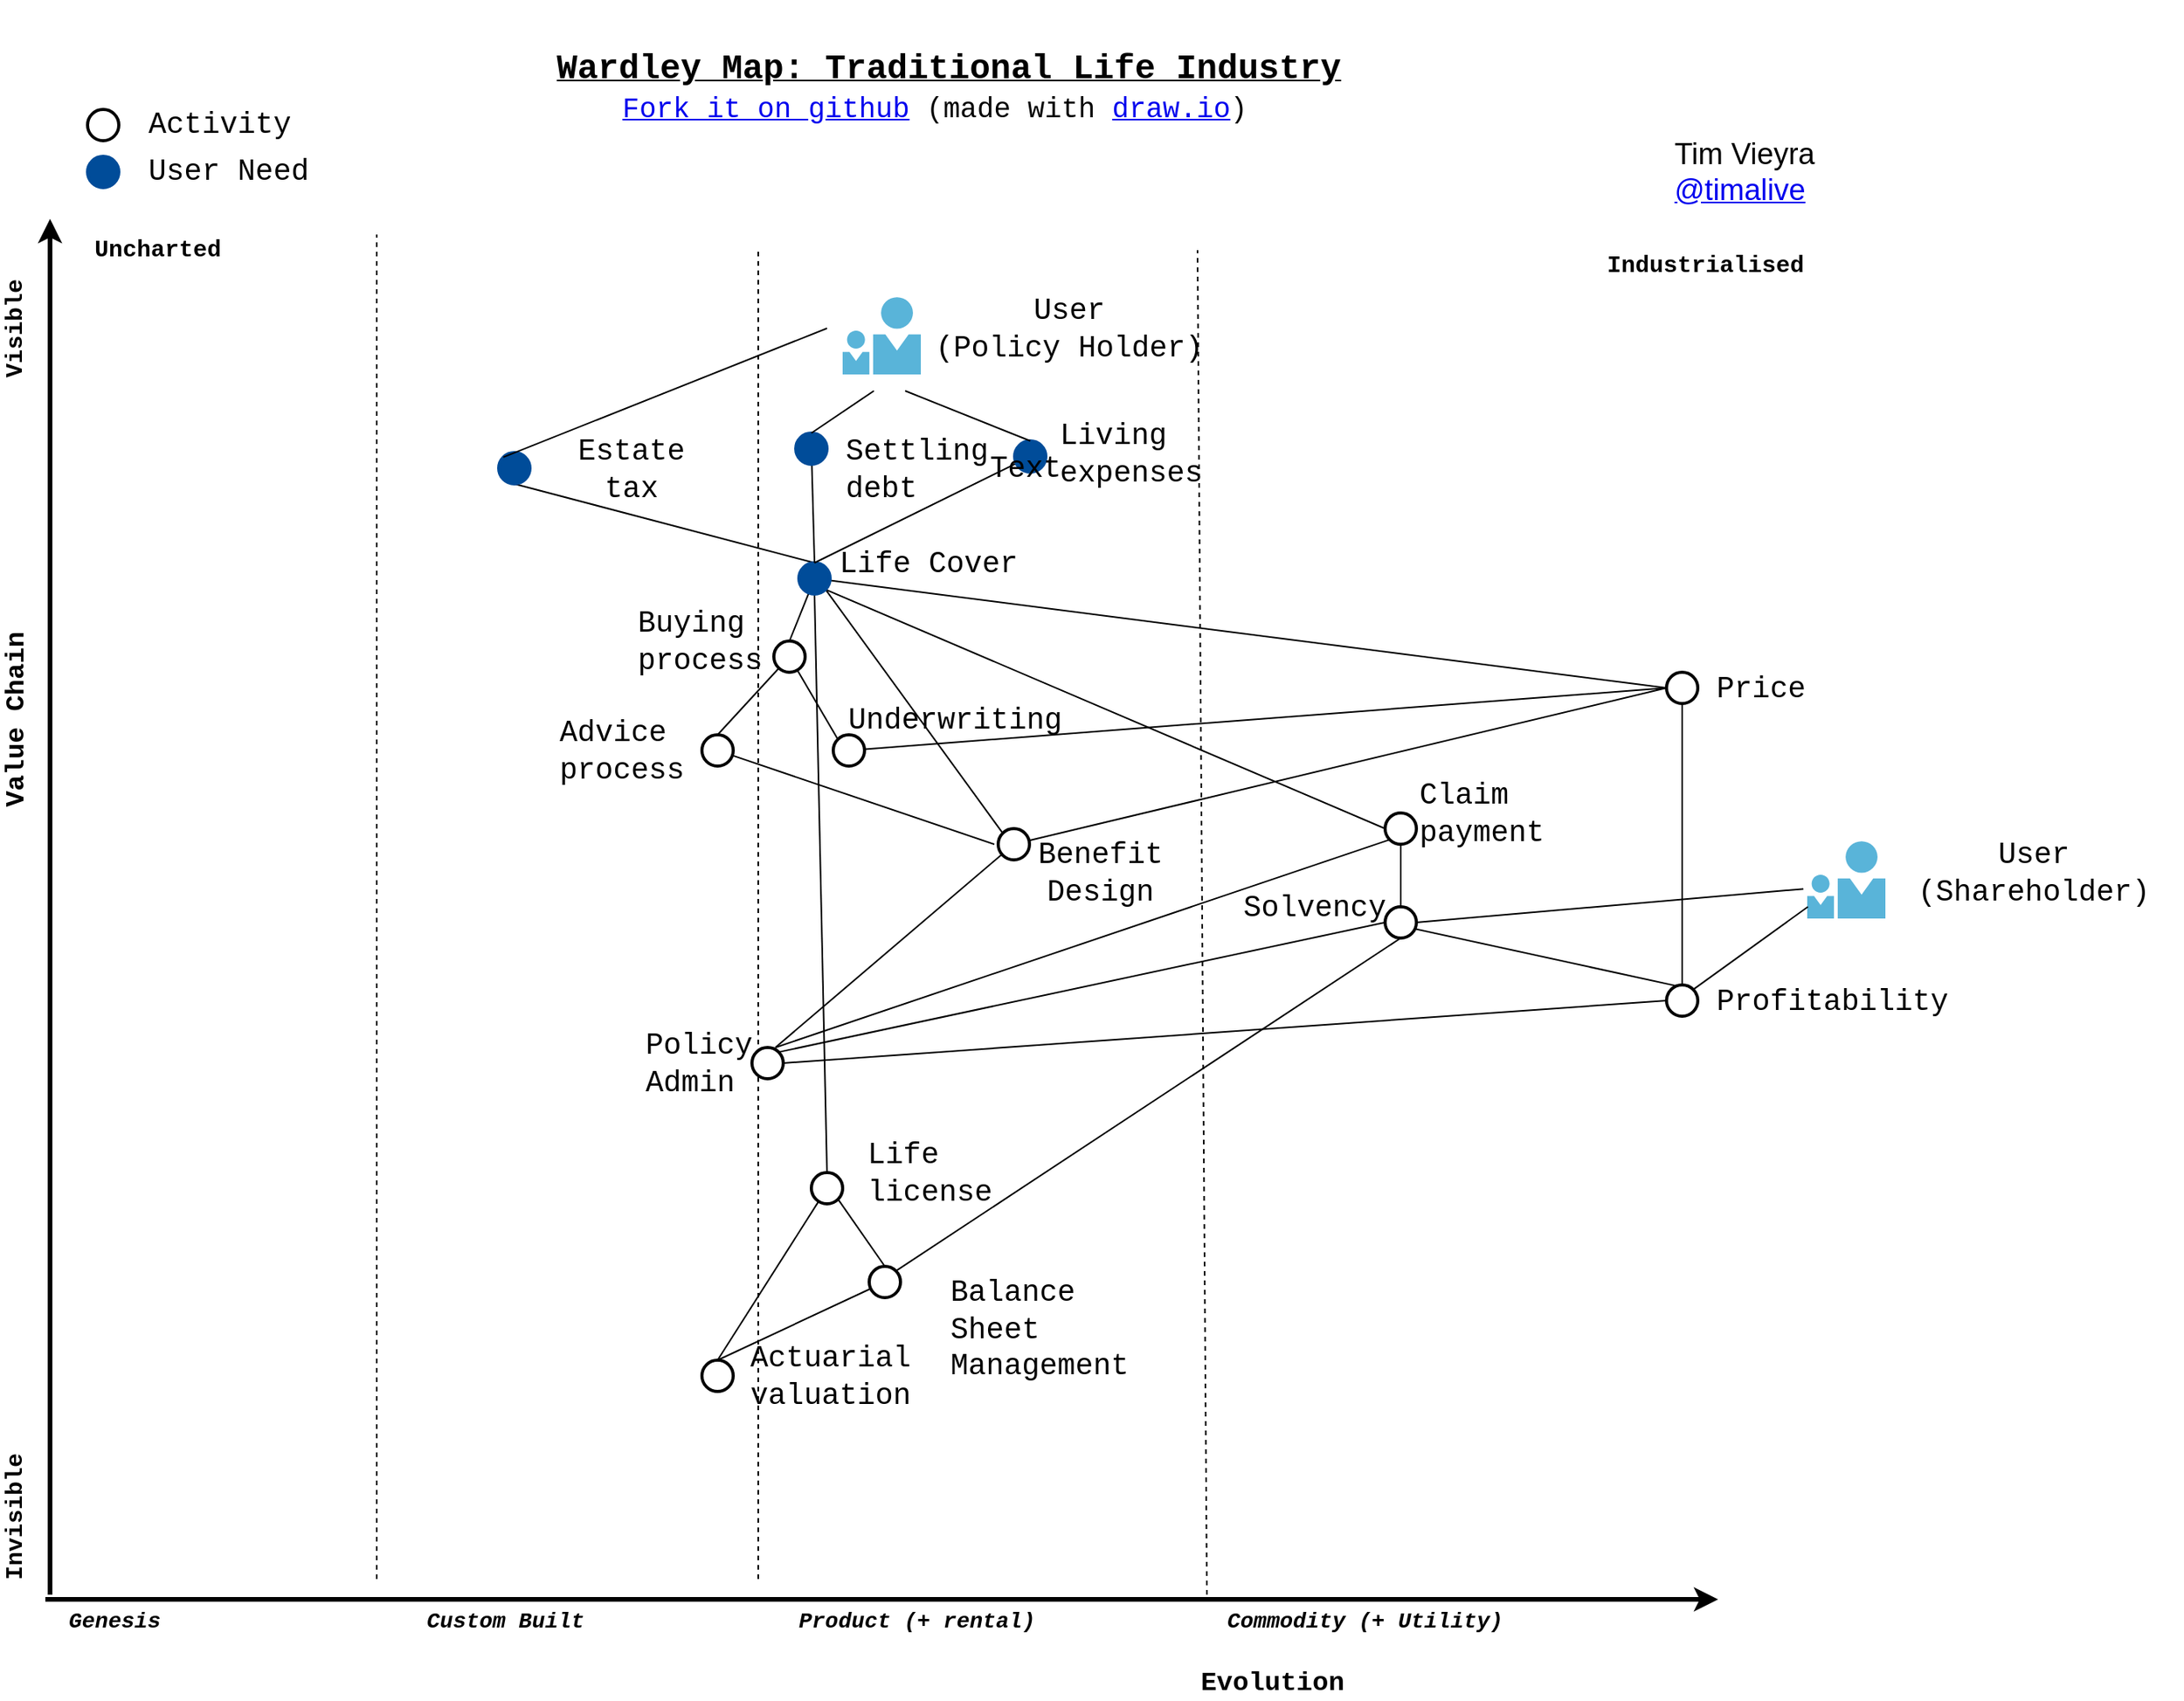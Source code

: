 <mxfile version="14.1.8" type="device"><diagram id="QZo7Le3gUHi8I91TeO4D" name="Page-1"><mxGraphModel dx="1751" dy="1360" grid="1" gridSize="10" guides="1" tooltips="1" connect="1" arrows="1" fold="1" page="0" pageScale="1" pageWidth="1169" pageHeight="827" math="0" shadow="0"><root><mxCell id="0"/><mxCell id="pRjBcahfhOIr2XZQq7Er-81" value="Plane" parent="0"/><UserObject label="" tooltip="Wardley Mapping Canvas" id="pRjBcahfhOIr2XZQq7Er-31"><mxCell style="endArrow=none;dashed=1;html=1;strokeWidth=1;fontSize=26;strokeColor=#000000;" edge="1" parent="pRjBcahfhOIr2XZQq7Er-81"><mxGeometry width="50" height="50" relative="1" as="geometry"><mxPoint x="195" y="730" as="sourcePoint"/><mxPoint x="195" y="-130" as="targetPoint"/></mxGeometry></mxCell></UserObject><mxCell id="pRjBcahfhOIr2XZQq7Er-32" value="" style="endArrow=none;dashed=1;html=1;strokeWidth=1;fontSize=26;strokeColor=#000000;" edge="1" parent="pRjBcahfhOIr2XZQq7Er-81"><mxGeometry width="50" height="50" relative="1" as="geometry"><mxPoint x="439" y="730" as="sourcePoint"/><mxPoint x="439.0" y="-120" as="targetPoint"/></mxGeometry></mxCell><mxCell id="pRjBcahfhOIr2XZQq7Er-34" value="" style="endArrow=classic;html=1;strokeWidth=3;fontSize=26;" edge="1" parent="pRjBcahfhOIr2XZQq7Er-81"><mxGeometry width="50" height="50" relative="1" as="geometry"><mxPoint x="-14" y="740" as="sourcePoint"/><mxPoint x="-14" y="-140" as="targetPoint"/></mxGeometry></mxCell><mxCell id="pRjBcahfhOIr2XZQq7Er-35" value="" style="endArrow=classic;html=1;strokeWidth=3;fontSize=26;" edge="1" parent="pRjBcahfhOIr2XZQq7Er-81"><mxGeometry width="50" height="50" relative="1" as="geometry"><mxPoint x="-17.0" y="743.0" as="sourcePoint"/><mxPoint x="1053.0" y="743.0" as="targetPoint"/></mxGeometry></mxCell><mxCell id="pRjBcahfhOIr2XZQq7Er-36" value="&lt;i&gt;Genesis&lt;/i&gt;&lt;br style=&quot;font-size: 14px&quot;&gt;" style="text;html=1;strokeColor=none;fillColor=none;align=left;verticalAlign=top;whiteSpace=wrap;rounded=0;labelPosition=center;verticalLabelPosition=middle;fontFamily=Courier New;fontStyle=1;fontSize=14;" vertex="1" parent="pRjBcahfhOIr2XZQq7Er-81"><mxGeometry x="-4.0" y="742" width="136" height="28" as="geometry"/></mxCell><mxCell id="pRjBcahfhOIr2XZQq7Er-37" value="&lt;i&gt;Custom Built&lt;/i&gt;&lt;br style=&quot;font-size: 14px&quot;&gt;" style="text;html=1;strokeColor=none;fillColor=none;align=left;verticalAlign=top;whiteSpace=wrap;rounded=0;labelPosition=center;verticalLabelPosition=middle;fontFamily=Courier New;fontStyle=1;fontSize=14;" vertex="1" parent="pRjBcahfhOIr2XZQq7Er-81"><mxGeometry x="225.0" y="742" width="133" height="28" as="geometry"/></mxCell><mxCell id="pRjBcahfhOIr2XZQq7Er-38" value="&lt;i&gt;Product (+ rental)&lt;/i&gt;&lt;br style=&quot;font-size: 14px&quot;&gt;" style="text;html=1;strokeColor=none;fillColor=none;align=left;verticalAlign=top;whiteSpace=wrap;rounded=0;labelPosition=center;verticalLabelPosition=middle;fontFamily=Courier New;fontStyle=1;fontSize=14;" vertex="1" parent="pRjBcahfhOIr2XZQq7Er-81"><mxGeometry x="463.0" y="742" width="165" height="28" as="geometry"/></mxCell><mxCell id="pRjBcahfhOIr2XZQq7Er-39" value="&lt;i&gt;Commodity (+ Utility)&lt;/i&gt;&lt;br style=&quot;font-size: 14px&quot;&gt;" style="text;html=1;strokeColor=none;fillColor=none;align=left;verticalAlign=top;whiteSpace=wrap;rounded=0;labelPosition=center;verticalLabelPosition=middle;fontFamily=Courier New;fontStyle=1;fontSize=14;" vertex="1" parent="pRjBcahfhOIr2XZQq7Er-81"><mxGeometry x="737.0" y="742" width="201" height="28" as="geometry"/></mxCell><mxCell id="pRjBcahfhOIr2XZQq7Er-40" value="Evolution" style="text;html=1;strokeColor=none;fillColor=none;align=center;verticalAlign=middle;whiteSpace=wrap;rounded=0;shadow=0;glass=0;comic=0;fontFamily=Courier New;fontSize=17;fontStyle=1" vertex="1" parent="pRjBcahfhOIr2XZQq7Er-81"><mxGeometry x="733" y="787.0" width="70" height="20" as="geometry"/></mxCell><mxCell id="pRjBcahfhOIr2XZQq7Er-41" value="Uncharted" style="text;html=1;strokeColor=none;fillColor=none;align=center;verticalAlign=middle;whiteSpace=wrap;rounded=0;shadow=0;glass=0;comic=0;fontFamily=Courier New;fontSize=15;fontStyle=1" vertex="1" parent="pRjBcahfhOIr2XZQq7Er-81"><mxGeometry y="-130.0" width="110" height="20" as="geometry"/></mxCell><mxCell id="pRjBcahfhOIr2XZQq7Er-42" value="Industrialised" style="text;html=1;strokeColor=none;fillColor=none;align=center;verticalAlign=middle;whiteSpace=wrap;rounded=0;shadow=0;glass=0;comic=0;fontFamily=Courier New;fontSize=15;fontStyle=1" vertex="1" parent="pRjBcahfhOIr2XZQq7Er-81"><mxGeometry x="990" y="-120.0" width="110" height="20" as="geometry"/></mxCell><mxCell id="pRjBcahfhOIr2XZQq7Er-43" value="Value Chain" style="text;html=1;strokeColor=none;fillColor=none;align=center;verticalAlign=middle;whiteSpace=wrap;rounded=0;shadow=0;glass=0;comic=0;fontFamily=Courier New;fontSize=17;fontStyle=1;rotation=-90;" vertex="1" parent="pRjBcahfhOIr2XZQq7Er-81"><mxGeometry x="-100" y="170.0" width="130" height="20" as="geometry"/></mxCell><mxCell id="pRjBcahfhOIr2XZQq7Er-44" value="Visible" style="text;html=1;strokeColor=none;fillColor=none;align=center;verticalAlign=middle;whiteSpace=wrap;rounded=0;shadow=0;glass=0;comic=0;fontFamily=Courier New;fontSize=15;fontStyle=1;rotation=-90;" vertex="1" parent="pRjBcahfhOIr2XZQq7Er-81"><mxGeometry x="-81" y="-80.0" width="90" height="20" as="geometry"/></mxCell><mxCell id="pRjBcahfhOIr2XZQq7Er-45" value="Invisible" style="text;html=1;strokeColor=none;fillColor=none;align=center;verticalAlign=middle;whiteSpace=wrap;rounded=0;shadow=0;glass=0;comic=0;fontFamily=Courier New;fontSize=15;fontStyle=1;rotation=-90;" vertex="1" parent="pRjBcahfhOIr2XZQq7Er-81"><mxGeometry x="-81" y="680.0" width="90" height="20" as="geometry"/></mxCell><mxCell id="pRjBcahfhOIr2XZQq7Er-65" value="&lt;div style=&quot;text-align: left&quot;&gt;&lt;span&gt;Tim Vieyra&lt;/span&gt;&lt;/div&gt;&lt;div style=&quot;text-align: left&quot;&gt;&lt;span&gt;&lt;a href=&quot;https://twitter.com/timalive&quot;&gt;@timalive&lt;/a&gt;&lt;/span&gt;&lt;/div&gt;" style="text;html=1;strokeColor=none;fillColor=none;align=center;verticalAlign=middle;whiteSpace=wrap;rounded=0;fontSize=19;" vertex="1" parent="pRjBcahfhOIr2XZQq7Er-81"><mxGeometry x="990" y="-200" width="160" height="60" as="geometry"/></mxCell><mxCell id="pRjBcahfhOIr2XZQq7Er-181" value="" style="endArrow=none;dashed=1;html=1;strokeWidth=1;fontSize=26;strokeColor=#000000;" edge="1" parent="pRjBcahfhOIr2XZQq7Er-81"><mxGeometry width="50" height="50" relative="1" as="geometry"><mxPoint x="726" y="740" as="sourcePoint"/><mxPoint x="720" y="-120" as="targetPoint"/></mxGeometry></mxCell><mxCell id="pRjBcahfhOIr2XZQq7Er-83" value="Needs and Activities" parent="0"/><UserObject label="" tooltip="Immediate (level-1) user need" id="pRjBcahfhOIr2XZQq7Er-66"><mxCell style="ellipse;whiteSpace=wrap;html=1;aspect=fixed;strokeWidth=2;strokeColor=#004C99;fontFamily=Helvetica;fontSize=14;align=left;fontColor=#4D4D4D;fillColor=#004C99;" vertex="1" parent="pRjBcahfhOIr2XZQq7Er-83"><mxGeometry x="10" y="-180" width="20" height="20" as="geometry"/></mxCell></UserObject><mxCell id="pRjBcahfhOIr2XZQq7Er-67" value="User Need" style="text;html=1;strokeColor=none;fillColor=none;align=left;verticalAlign=middle;whiteSpace=wrap;rounded=0;fontSize=19;fontFamily=Courier New;" vertex="1" parent="pRjBcahfhOIr2XZQq7Er-83"><mxGeometry x="47" y="-180" width="160" height="20" as="geometry"/></mxCell><mxCell id="pRjBcahfhOIr2XZQq7Er-84" value="&lt;font face=&quot;Courier New&quot;&gt;User&lt;br&gt;(Policy Holder)&lt;/font&gt;" style="text;html=1;strokeColor=none;fillColor=none;align=center;verticalAlign=middle;whiteSpace=wrap;rounded=0;fontSize=19;" vertex="1" parent="pRjBcahfhOIr2XZQq7Er-83"><mxGeometry x="543" y="-80" width="190" height="20" as="geometry"/></mxCell><mxCell id="pRjBcahfhOIr2XZQq7Er-86" value="&lt;font face=&quot;Courier New&quot;&gt;Settling debt&lt;/font&gt;" style="text;html=1;strokeColor=none;fillColor=none;align=left;verticalAlign=middle;whiteSpace=wrap;rounded=0;fontSize=19;" vertex="1" parent="pRjBcahfhOIr2XZQq7Er-83"><mxGeometry x="493" y="10" width="90" height="20" as="geometry"/></mxCell><mxCell id="pRjBcahfhOIr2XZQq7Er-87" value="&lt;font face=&quot;Courier New&quot;&gt;Estate tax&lt;/font&gt;" style="text;html=1;strokeColor=none;fillColor=none;align=center;verticalAlign=middle;whiteSpace=wrap;rounded=0;fontSize=19;" vertex="1" parent="pRjBcahfhOIr2XZQq7Er-83"><mxGeometry x="313" y="10" width="90" height="20" as="geometry"/></mxCell><mxCell id="pRjBcahfhOIr2XZQq7Er-125" style="rounded=0;orthogonalLoop=1;jettySize=auto;html=1;exitX=0.5;exitY=1;exitDx=0;exitDy=0;entryX=0.5;entryY=0;entryDx=0;entryDy=0;fontSize=19;verticalAlign=middle;endArrow=none;endFill=0;" edge="1" parent="pRjBcahfhOIr2XZQq7Er-83" source="pRjBcahfhOIr2XZQq7Er-88" target="pRjBcahfhOIr2XZQq7Er-101"><mxGeometry relative="1" as="geometry"/></mxCell><mxCell id="pRjBcahfhOIr2XZQq7Er-126" style="edgeStyle=none;rounded=0;orthogonalLoop=1;jettySize=auto;html=1;exitX=0.5;exitY=1;exitDx=0;exitDy=0;entryX=0.5;entryY=0;entryDx=0;entryDy=0;endArrow=none;endFill=0;fontSize=19;" edge="1" parent="pRjBcahfhOIr2XZQq7Er-83" source="pRjBcahfhOIr2XZQq7Er-90" target="pRjBcahfhOIr2XZQq7Er-104"><mxGeometry relative="1" as="geometry"/></mxCell><mxCell id="pRjBcahfhOIr2XZQq7Er-154" value="" style="edgeStyle=none;rounded=0;orthogonalLoop=1;jettySize=auto;html=1;endArrow=none;endFill=0;fontSize=19;entryX=0;entryY=0.5;entryDx=0;entryDy=0;" edge="1" parent="pRjBcahfhOIr2XZQq7Er-83" source="pRjBcahfhOIr2XZQq7Er-92" target="pRjBcahfhOIr2XZQq7Er-90"><mxGeometry relative="1" as="geometry"/></mxCell><UserObject label="" tooltip="Component" id="pRjBcahfhOIr2XZQq7Er-92"><mxCell style="ellipse;whiteSpace=wrap;html=1;aspect=fixed;strokeColor=#000000;fillColor=#ffffff;fontFamily=Helvetica;fontSize=13;align=center;strokeWidth=2;" vertex="1" parent="pRjBcahfhOIr2XZQq7Er-83"><mxGeometry x="487" y="190" width="20" height="20" as="geometry"/></mxCell></UserObject><mxCell id="pRjBcahfhOIr2XZQq7Er-93" value="&lt;font face=&quot;Courier New&quot;&gt;Underwriting&lt;br&gt;&lt;/font&gt;" style="text;html=1;strokeColor=none;fillColor=none;align=center;verticalAlign=middle;whiteSpace=wrap;rounded=0;fontSize=19;" vertex="1" parent="pRjBcahfhOIr2XZQq7Er-83"><mxGeometry x="520" y="170" width="90" height="20" as="geometry"/></mxCell><mxCell id="pRjBcahfhOIr2XZQq7Er-172" value="" style="edgeStyle=none;rounded=0;orthogonalLoop=1;jettySize=auto;html=1;endArrow=none;endFill=0;fontSize=19;entryX=0;entryY=0.5;entryDx=0;entryDy=0;" edge="1" parent="pRjBcahfhOIr2XZQq7Er-83" source="pRjBcahfhOIr2XZQq7Er-94" target="pRjBcahfhOIr2XZQq7Er-90"><mxGeometry relative="1" as="geometry"/></mxCell><mxCell id="pRjBcahfhOIr2XZQq7Er-187" style="edgeStyle=none;rounded=0;orthogonalLoop=1;jettySize=auto;html=1;endArrow=none;endFill=0;fontSize=19;" edge="1" parent="pRjBcahfhOIr2XZQq7Er-83" source="pRjBcahfhOIr2XZQq7Er-94"><mxGeometry relative="1" as="geometry"><mxPoint x="450" y="390" as="targetPoint"/></mxGeometry></mxCell><UserObject label="" tooltip="Component" id="pRjBcahfhOIr2XZQq7Er-94"><mxCell style="ellipse;whiteSpace=wrap;html=1;aspect=fixed;strokeColor=#000000;fillColor=#ffffff;fontFamily=Helvetica;fontSize=13;align=center;strokeWidth=2;" vertex="1" parent="pRjBcahfhOIr2XZQq7Er-83"><mxGeometry x="592.5" y="250" width="20" height="20" as="geometry"/></mxCell></UserObject><mxCell id="pRjBcahfhOIr2XZQq7Er-95" value="&lt;font face=&quot;Courier New&quot;&gt;Benefit Design&lt;br&gt;&lt;/font&gt;" style="text;html=1;strokeColor=none;fillColor=none;align=center;verticalAlign=middle;whiteSpace=wrap;rounded=0;fontSize=19;" vertex="1" parent="pRjBcahfhOIr2XZQq7Er-83"><mxGeometry x="612.5" y="249.25" width="90" height="57.5" as="geometry"/></mxCell><mxCell id="pRjBcahfhOIr2XZQq7Er-128" style="edgeStyle=none;rounded=0;orthogonalLoop=1;jettySize=auto;html=1;exitX=0;exitY=0.5;exitDx=0;exitDy=0;entryX=1;entryY=0;entryDx=0;entryDy=0;endArrow=none;endFill=0;fontSize=19;" edge="1" parent="pRjBcahfhOIr2XZQq7Er-83" source="pRjBcahfhOIr2XZQq7Er-101" target="pRjBcahfhOIr2XZQq7Er-104"><mxGeometry relative="1" as="geometry"/></mxCell><UserObject label="" tooltip="Component" id="pRjBcahfhOIr2XZQq7Er-106"><mxCell style="ellipse;whiteSpace=wrap;html=1;aspect=fixed;strokeColor=#000000;fillColor=#ffffff;fontFamily=Helvetica;fontSize=13;align=center;strokeWidth=2;" vertex="1" parent="pRjBcahfhOIr2XZQq7Er-83"><mxGeometry x="435" y="390" width="20" height="20" as="geometry"/></mxCell></UserObject><mxCell id="pRjBcahfhOIr2XZQq7Er-107" value="&lt;font face=&quot;Courier New&quot;&gt;Policy Admin&lt;/font&gt;" style="text;html=1;strokeColor=none;fillColor=none;align=left;verticalAlign=middle;whiteSpace=wrap;rounded=0;fontSize=19;" vertex="1" parent="pRjBcahfhOIr2XZQq7Er-83"><mxGeometry x="365" y="370" width="90" height="60" as="geometry"/></mxCell><UserObject label="" tooltip="Component" id="pRjBcahfhOIr2XZQq7Er-110"><mxCell style="ellipse;whiteSpace=wrap;html=1;aspect=fixed;strokeColor=#000000;fillColor=#ffffff;fontFamily=Helvetica;fontSize=13;align=center;strokeWidth=2;" vertex="1" parent="pRjBcahfhOIr2XZQq7Er-83"><mxGeometry x="473" y="470" width="20" height="20" as="geometry"/></mxCell></UserObject><mxCell id="pRjBcahfhOIr2XZQq7Er-111" value="&lt;font face=&quot;Courier New&quot;&gt;Life license&lt;/font&gt;" style="text;html=1;strokeColor=none;fillColor=none;align=left;verticalAlign=middle;whiteSpace=wrap;rounded=0;fontSize=19;" vertex="1" parent="pRjBcahfhOIr2XZQq7Er-83"><mxGeometry x="507" y="460" width="90" height="20" as="geometry"/></mxCell><mxCell id="pRjBcahfhOIr2XZQq7Er-148" value="" style="edgeStyle=none;rounded=0;orthogonalLoop=1;jettySize=auto;html=1;endArrow=none;endFill=0;fontSize=19;entryX=0.5;entryY=0;entryDx=0;entryDy=0;" edge="1" parent="pRjBcahfhOIr2XZQq7Er-83" source="pRjBcahfhOIr2XZQq7Er-112" target="pRjBcahfhOIr2XZQq7Er-115"><mxGeometry relative="1" as="geometry"/></mxCell><mxCell id="pRjBcahfhOIr2XZQq7Er-150" value="" style="edgeStyle=none;rounded=0;orthogonalLoop=1;jettySize=auto;html=1;endArrow=none;endFill=0;fontSize=19;entryX=0;entryY=0;entryDx=0;entryDy=0;" edge="1" parent="pRjBcahfhOIr2XZQq7Er-83" source="pRjBcahfhOIr2XZQq7Er-112" target="pRjBcahfhOIr2XZQq7Er-92"><mxGeometry relative="1" as="geometry"/></mxCell><UserObject label="" tooltip="Component" id="pRjBcahfhOIr2XZQq7Er-112"><mxCell style="ellipse;whiteSpace=wrap;html=1;aspect=fixed;strokeColor=#000000;fillColor=#ffffff;fontFamily=Helvetica;fontSize=13;align=center;strokeWidth=2;" vertex="1" parent="pRjBcahfhOIr2XZQq7Er-83"><mxGeometry x="449" y="130" width="20" height="20" as="geometry"/></mxCell></UserObject><mxCell id="pRjBcahfhOIr2XZQq7Er-113" value="&lt;font face=&quot;Courier New&quot;&gt;Buying process&lt;/font&gt;" style="text;html=1;strokeColor=none;fillColor=none;align=left;verticalAlign=middle;whiteSpace=wrap;rounded=0;fontSize=19;" vertex="1" parent="pRjBcahfhOIr2XZQq7Er-83"><mxGeometry x="360" y="120" width="90" height="20" as="geometry"/></mxCell><mxCell id="pRjBcahfhOIr2XZQq7Er-178" value="" style="edgeStyle=none;rounded=0;orthogonalLoop=1;jettySize=auto;html=1;endArrow=none;endFill=0;fontSize=19;" edge="1" parent="pRjBcahfhOIr2XZQq7Er-83" source="pRjBcahfhOIr2XZQq7Er-115"><mxGeometry relative="1" as="geometry"><mxPoint x="590" y="260" as="targetPoint"/></mxGeometry></mxCell><UserObject label="" tooltip="Component" id="pRjBcahfhOIr2XZQq7Er-115"><mxCell style="ellipse;whiteSpace=wrap;html=1;aspect=fixed;strokeColor=#000000;fillColor=#ffffff;fontFamily=Helvetica;fontSize=13;align=center;strokeWidth=2;" vertex="1" parent="pRjBcahfhOIr2XZQq7Er-83"><mxGeometry x="403" y="190" width="20" height="20" as="geometry"/></mxCell></UserObject><mxCell id="pRjBcahfhOIr2XZQq7Er-116" value="&lt;font face=&quot;Courier New&quot;&gt;Advice process&lt;/font&gt;" style="text;html=1;strokeColor=none;fillColor=none;align=left;verticalAlign=middle;whiteSpace=wrap;rounded=0;fontSize=19;" vertex="1" parent="pRjBcahfhOIr2XZQq7Er-83"><mxGeometry x="310" y="190" width="90" height="20" as="geometry"/></mxCell><mxCell id="pRjBcahfhOIr2XZQq7Er-147" value="" style="edgeStyle=none;rounded=0;orthogonalLoop=1;jettySize=auto;html=1;endArrow=none;endFill=0;fontSize=19;entryX=0.5;entryY=0;entryDx=0;entryDy=0;" edge="1" parent="pRjBcahfhOIr2XZQq7Er-83" target="pRjBcahfhOIr2XZQq7Er-112"><mxGeometry relative="1" as="geometry"><mxPoint x="471.343" y="99.308" as="sourcePoint"/></mxGeometry></mxCell><mxCell id="pRjBcahfhOIr2XZQq7Er-120" value="&lt;font face=&quot;Courier New&quot;&gt;Life Cover&lt;br&gt;&lt;/font&gt;" style="text;html=1;strokeColor=none;fillColor=none;align=center;verticalAlign=middle;whiteSpace=wrap;rounded=0;fontSize=19;" vertex="1" parent="pRjBcahfhOIr2XZQq7Er-83"><mxGeometry x="482.5" y="70" width="130" height="20" as="geometry"/></mxCell><mxCell id="pRjBcahfhOIr2XZQq7Er-123" value="" style="aspect=fixed;html=1;perimeter=none;align=center;shadow=0;dashed=0;image;fontSize=12;image=img/lib/mscae/PersonWithFriend.svg;rounded=0;glass=0;comic=0;strokeColor=#808080;strokeWidth=3;fillColor=none;" vertex="1" parent="pRjBcahfhOIr2XZQq7Er-83"><mxGeometry x="1110" y="258" width="50" height="49.5" as="geometry"/></mxCell><mxCell id="pRjBcahfhOIr2XZQq7Er-140" style="edgeStyle=none;rounded=0;orthogonalLoop=1;jettySize=auto;html=1;exitX=0.5;exitY=0;exitDx=0;exitDy=0;endArrow=none;endFill=0;fontSize=19;" edge="1" parent="pRjBcahfhOIr2XZQq7Er-83" source="pRjBcahfhOIr2XZQq7Er-136" target="pRjBcahfhOIr2XZQq7Er-110"><mxGeometry relative="1" as="geometry"/></mxCell><UserObject label="" tooltip="Component" id="pRjBcahfhOIr2XZQq7Er-136"><mxCell style="ellipse;whiteSpace=wrap;html=1;aspect=fixed;strokeColor=#000000;fillColor=#ffffff;fontFamily=Helvetica;fontSize=13;align=center;strokeWidth=2;" vertex="1" parent="pRjBcahfhOIr2XZQq7Er-83"><mxGeometry x="403" y="590" width="20" height="20" as="geometry"/></mxCell></UserObject><mxCell id="pRjBcahfhOIr2XZQq7Er-137" value="&lt;font face=&quot;Courier New&quot;&gt;Actuarial valuation&lt;/font&gt;" style="text;html=1;strokeColor=none;fillColor=none;align=left;verticalAlign=middle;whiteSpace=wrap;rounded=0;fontSize=19;" vertex="1" parent="pRjBcahfhOIr2XZQq7Er-83"><mxGeometry x="432" y="590" width="90" height="20" as="geometry"/></mxCell><mxCell id="pRjBcahfhOIr2XZQq7Er-141" style="edgeStyle=none;rounded=0;orthogonalLoop=1;jettySize=auto;html=1;exitX=0.5;exitY=0;exitDx=0;exitDy=0;endArrow=none;endFill=0;fontSize=19;entryX=1;entryY=1;entryDx=0;entryDy=0;" edge="1" parent="pRjBcahfhOIr2XZQq7Er-83" source="pRjBcahfhOIr2XZQq7Er-138" target="pRjBcahfhOIr2XZQq7Er-110"><mxGeometry relative="1" as="geometry"><mxPoint x="532" y="490.0" as="targetPoint"/></mxGeometry></mxCell><mxCell id="pRjBcahfhOIr2XZQq7Er-196" value="" style="edgeStyle=none;rounded=0;orthogonalLoop=1;jettySize=auto;html=1;endArrow=none;endFill=0;fontSize=19;entryX=0.5;entryY=0;entryDx=0;entryDy=0;" edge="1" parent="pRjBcahfhOIr2XZQq7Er-83" source="pRjBcahfhOIr2XZQq7Er-138" target="pRjBcahfhOIr2XZQq7Er-136"><mxGeometry relative="1" as="geometry"/></mxCell><UserObject label="" tooltip="Component" id="pRjBcahfhOIr2XZQq7Er-138"><mxCell style="ellipse;whiteSpace=wrap;html=1;aspect=fixed;strokeColor=#000000;fillColor=#ffffff;fontFamily=Helvetica;fontSize=13;align=center;strokeWidth=2;" vertex="1" parent="pRjBcahfhOIr2XZQq7Er-83"><mxGeometry x="510" y="530" width="20" height="20" as="geometry"/></mxCell></UserObject><mxCell id="pRjBcahfhOIr2XZQq7Er-139" value="&lt;font face=&quot;Courier New&quot;&gt;Balance Sheet Management&lt;/font&gt;" style="text;html=1;strokeColor=none;fillColor=none;align=left;verticalAlign=middle;whiteSpace=wrap;rounded=0;fontSize=19;" vertex="1" parent="pRjBcahfhOIr2XZQq7Er-83"><mxGeometry x="560" y="560" width="90" height="20" as="geometry"/></mxCell><mxCell id="pRjBcahfhOIr2XZQq7Er-144" style="edgeStyle=none;rounded=0;orthogonalLoop=1;jettySize=auto;html=1;exitX=0.5;exitY=1;exitDx=0;exitDy=0;entryX=0.5;entryY=0;entryDx=0;entryDy=0;endArrow=none;endFill=0;fontSize=19;" edge="1" parent="pRjBcahfhOIr2XZQq7Er-83" source="pRjBcahfhOIr2XZQq7Er-76"><mxGeometry relative="1" as="geometry"><mxPoint x="475" y="80" as="targetPoint"/></mxGeometry></mxCell><mxCell id="pRjBcahfhOIr2XZQq7Er-163" value="" style="edgeStyle=none;rounded=0;orthogonalLoop=1;jettySize=auto;html=1;endArrow=none;endFill=0;fontSize=19;entryX=0;entryY=0.5;entryDx=0;entryDy=0;" edge="1" parent="pRjBcahfhOIr2XZQq7Er-83" source="pRjBcahfhOIr2XZQq7Er-157" target="pRjBcahfhOIr2XZQq7Er-90"><mxGeometry relative="1" as="geometry"><mxPoint x="770" y="140" as="targetPoint"/></mxGeometry></mxCell><mxCell id="pRjBcahfhOIr2XZQq7Er-165" style="edgeStyle=none;rounded=0;orthogonalLoop=1;jettySize=auto;html=1;exitX=1;exitY=1;exitDx=0;exitDy=0;entryX=0;entryY=0.5;entryDx=0;entryDy=0;endArrow=none;endFill=0;fontSize=19;" edge="1" parent="pRjBcahfhOIr2XZQq7Er-83" source="pRjBcahfhOIr2XZQq7Er-157" target="pRjBcahfhOIr2XZQq7Er-88"><mxGeometry relative="1" as="geometry"/></mxCell><mxCell id="pRjBcahfhOIr2XZQq7Er-173" style="edgeStyle=none;rounded=0;orthogonalLoop=1;jettySize=auto;html=1;exitX=1;exitY=1;exitDx=0;exitDy=0;entryX=0;entryY=0;entryDx=0;entryDy=0;endArrow=none;endFill=0;fontSize=19;" edge="1" parent="pRjBcahfhOIr2XZQq7Er-83" source="pRjBcahfhOIr2XZQq7Er-157" target="pRjBcahfhOIr2XZQq7Er-94"><mxGeometry relative="1" as="geometry"/></mxCell><mxCell id="pRjBcahfhOIr2XZQq7Er-194" style="edgeStyle=none;rounded=0;orthogonalLoop=1;jettySize=auto;html=1;exitX=0.5;exitY=1;exitDx=0;exitDy=0;endArrow=none;endFill=0;fontSize=19;entryX=0.5;entryY=0;entryDx=0;entryDy=0;" edge="1" parent="pRjBcahfhOIr2XZQq7Er-83" source="pRjBcahfhOIr2XZQq7Er-157" target="pRjBcahfhOIr2XZQq7Er-110"><mxGeometry relative="1" as="geometry"><mxPoint x="490" y="450.0" as="targetPoint"/></mxGeometry></mxCell><UserObject label="" tooltip="Immediate (level-1) user need" id="pRjBcahfhOIr2XZQq7Er-157"><mxCell style="ellipse;whiteSpace=wrap;html=1;aspect=fixed;strokeWidth=2;strokeColor=#004C99;fontFamily=Helvetica;fontSize=14;align=left;fontColor=#4D4D4D;fillColor=#004C99;" vertex="1" parent="pRjBcahfhOIr2XZQq7Er-83"><mxGeometry x="465" y="80" width="20" height="20" as="geometry"/></mxCell></UserObject><mxCell id="pRjBcahfhOIr2XZQq7Er-168" value="" style="group" vertex="1" connectable="0" parent="pRjBcahfhOIr2XZQq7Er-83"><mxGeometry x="1020" y="150" width="104.5" height="20" as="geometry"/></mxCell><UserObject label="" tooltip="Component" id="pRjBcahfhOIr2XZQq7Er-90"><mxCell style="ellipse;whiteSpace=wrap;html=1;aspect=fixed;strokeColor=#000000;fillColor=#ffffff;fontFamily=Helvetica;fontSize=13;align=center;strokeWidth=2;" vertex="1" parent="pRjBcahfhOIr2XZQq7Er-168"><mxGeometry width="20" height="20" as="geometry"/></mxCell></UserObject><mxCell id="pRjBcahfhOIr2XZQq7Er-91" value="&lt;font face=&quot;Courier New&quot;&gt;Price&lt;br&gt;&lt;/font&gt;" style="text;html=1;strokeColor=none;fillColor=none;align=left;verticalAlign=middle;whiteSpace=wrap;rounded=0;fontSize=19;" vertex="1" parent="pRjBcahfhOIr2XZQq7Er-168"><mxGeometry x="29.5" width="75" height="20" as="geometry"/></mxCell><mxCell id="pRjBcahfhOIr2XZQq7Er-169" value="" style="group" vertex="1" connectable="0" parent="pRjBcahfhOIr2XZQq7Er-83"><mxGeometry x="1020" y="350" width="120" height="20" as="geometry"/></mxCell><UserObject label="" tooltip="Component" id="pRjBcahfhOIr2XZQq7Er-104"><mxCell style="ellipse;whiteSpace=wrap;html=1;aspect=fixed;strokeColor=#000000;fillColor=#ffffff;fontFamily=Helvetica;fontSize=13;align=center;strokeWidth=2;" vertex="1" parent="pRjBcahfhOIr2XZQq7Er-169"><mxGeometry width="20" height="20" as="geometry"/></mxCell></UserObject><mxCell id="pRjBcahfhOIr2XZQq7Er-105" value="&lt;font face=&quot;Courier New&quot;&gt;Profitability&lt;/font&gt;" style="text;html=1;strokeColor=none;fillColor=none;align=left;verticalAlign=middle;whiteSpace=wrap;rounded=0;fontSize=19;" vertex="1" parent="pRjBcahfhOIr2XZQq7Er-169"><mxGeometry x="30" width="90" height="20" as="geometry"/></mxCell><mxCell id="pRjBcahfhOIr2XZQq7Er-170" value="" style="group" vertex="1" connectable="0" parent="pRjBcahfhOIr2XZQq7Er-83"><mxGeometry x="840" y="300" width="120" height="20" as="geometry"/></mxCell><UserObject label="" tooltip="Component" id="pRjBcahfhOIr2XZQq7Er-101"><mxCell style="ellipse;whiteSpace=wrap;html=1;aspect=fixed;strokeColor=#000000;fillColor=#ffffff;fontFamily=Helvetica;fontSize=13;align=center;strokeWidth=2;" vertex="1" parent="pRjBcahfhOIr2XZQq7Er-170"><mxGeometry width="20" height="20" as="geometry"/></mxCell></UserObject><mxCell id="pRjBcahfhOIr2XZQq7Er-171" value="" style="group" vertex="1" connectable="0" parent="pRjBcahfhOIr2XZQq7Er-83"><mxGeometry x="840" y="230" width="206" height="30" as="geometry"/></mxCell><UserObject label="" tooltip="Component" id="pRjBcahfhOIr2XZQq7Er-88"><mxCell style="ellipse;whiteSpace=wrap;html=1;aspect=fixed;strokeColor=#000000;fillColor=#ffffff;fontFamily=Helvetica;fontSize=13;align=center;strokeWidth=2;" vertex="1" parent="pRjBcahfhOIr2XZQq7Er-171"><mxGeometry y="10" width="20" height="20" as="geometry"/></mxCell></UserObject><mxCell id="pRjBcahfhOIr2XZQq7Er-89" value="&lt;font face=&quot;Courier New&quot;&gt;Claim&lt;br&gt;payment&lt;/font&gt;" style="text;html=1;strokeColor=none;fillColor=none;align=left;verticalAlign=middle;whiteSpace=wrap;rounded=0;fontSize=19;" vertex="1" parent="pRjBcahfhOIr2XZQq7Er-171"><mxGeometry x="20" width="186" height="20" as="geometry"/></mxCell><mxCell id="pRjBcahfhOIr2XZQq7Er-175" style="edgeStyle=none;rounded=0;orthogonalLoop=1;jettySize=auto;html=1;exitX=0;exitY=0.5;exitDx=0;exitDy=0;entryX=1;entryY=0;entryDx=0;entryDy=0;endArrow=none;endFill=0;fontSize=19;" edge="1" parent="pRjBcahfhOIr2XZQq7Er-83" source="pRjBcahfhOIr2XZQq7Er-101" target="pRjBcahfhOIr2XZQq7Er-106"><mxGeometry relative="1" as="geometry"/></mxCell><mxCell id="pRjBcahfhOIr2XZQq7Er-176" style="edgeStyle=none;rounded=0;orthogonalLoop=1;jettySize=auto;html=1;exitX=0;exitY=0.5;exitDx=0;exitDy=0;entryX=1;entryY=0.5;entryDx=0;entryDy=0;endArrow=none;endFill=0;fontSize=19;" edge="1" parent="pRjBcahfhOIr2XZQq7Er-83" source="pRjBcahfhOIr2XZQq7Er-104" target="pRjBcahfhOIr2XZQq7Er-106"><mxGeometry relative="1" as="geometry"/></mxCell><mxCell id="pRjBcahfhOIr2XZQq7Er-179" style="edgeStyle=none;rounded=0;orthogonalLoop=1;jettySize=auto;html=1;exitX=1;exitY=0;exitDx=0;exitDy=0;entryX=0.009;entryY=0.848;entryDx=0;entryDy=0;entryPerimeter=0;endArrow=none;endFill=0;fontSize=19;" edge="1" parent="pRjBcahfhOIr2XZQq7Er-83" source="pRjBcahfhOIr2XZQq7Er-104" target="pRjBcahfhOIr2XZQq7Er-123"><mxGeometry relative="1" as="geometry"/></mxCell><mxCell id="pRjBcahfhOIr2XZQq7Er-180" style="edgeStyle=none;rounded=0;orthogonalLoop=1;jettySize=auto;html=1;exitX=1;exitY=0.5;exitDx=0;exitDy=0;entryX=-0.049;entryY=0.618;entryDx=0;entryDy=0;entryPerimeter=0;endArrow=none;endFill=0;fontSize=19;" edge="1" parent="pRjBcahfhOIr2XZQq7Er-83" source="pRjBcahfhOIr2XZQq7Er-101" target="pRjBcahfhOIr2XZQq7Er-123"><mxGeometry relative="1" as="geometry"/></mxCell><mxCell id="pRjBcahfhOIr2XZQq7Er-102" value="&lt;font face=&quot;Courier New&quot;&gt;Solvency&lt;/font&gt;" style="text;html=1;strokeColor=none;fillColor=none;align=center;verticalAlign=middle;whiteSpace=wrap;rounded=0;fontSize=19;" vertex="1" parent="pRjBcahfhOIr2XZQq7Er-83"><mxGeometry x="750" y="290" width="90" height="20" as="geometry"/></mxCell><mxCell id="pRjBcahfhOIr2XZQq7Er-85" value="&lt;font face=&quot;Courier New&quot;&gt;Living expenses&lt;/font&gt;" style="text;html=1;strokeColor=none;fillColor=none;align=left;verticalAlign=middle;whiteSpace=wrap;rounded=0;fontSize=19;" vertex="1" parent="pRjBcahfhOIr2XZQq7Er-83"><mxGeometry x="630" width="160" height="20" as="geometry"/></mxCell><mxCell id="pRjBcahfhOIr2XZQq7Er-185" style="edgeStyle=none;rounded=0;orthogonalLoop=1;jettySize=auto;html=1;exitX=0;exitY=1;exitDx=0;exitDy=0;endArrow=none;endFill=0;fontSize=19;" edge="1" parent="pRjBcahfhOIr2XZQq7Er-83" source="pRjBcahfhOIr2XZQq7Er-88"><mxGeometry relative="1" as="geometry"><mxPoint x="450" y="390" as="targetPoint"/></mxGeometry></mxCell><mxCell id="pRjBcahfhOIr2XZQq7Er-195" style="edgeStyle=none;rounded=0;orthogonalLoop=1;jettySize=auto;html=1;exitX=0.5;exitY=1;exitDx=0;exitDy=0;endArrow=none;endFill=0;fontSize=19;entryX=1;entryY=0;entryDx=0;entryDy=0;" edge="1" parent="pRjBcahfhOIr2XZQq7Er-83" source="pRjBcahfhOIr2XZQq7Er-101" target="pRjBcahfhOIr2XZQq7Er-138"><mxGeometry relative="1" as="geometry"><mxPoint x="540" y="560" as="targetPoint"/></mxGeometry></mxCell><mxCell id="pRjBcahfhOIr2XZQq7Er-60" value="" style="aspect=fixed;html=1;perimeter=none;align=center;shadow=0;dashed=0;image;fontSize=12;image=img/lib/mscae/PersonWithFriend.svg;rounded=0;glass=0;comic=0;strokeColor=#808080;strokeWidth=3;fillColor=none;" vertex="1" parent="pRjBcahfhOIr2XZQq7Er-83"><mxGeometry x="493" y="-90" width="50" height="49.5" as="geometry"/></mxCell><mxCell id="pRjBcahfhOIr2XZQq7Er-145" value="" style="edgeStyle=none;rounded=0;orthogonalLoop=1;jettySize=auto;html=1;endArrow=none;endFill=0;fontSize=19;entryX=0.5;entryY=0;entryDx=0;entryDy=0;" edge="1" parent="pRjBcahfhOIr2XZQq7Er-83" source="pRjBcahfhOIr2XZQq7Er-62"><mxGeometry relative="1" as="geometry"><mxPoint x="475" y="80" as="targetPoint"/></mxGeometry></mxCell><UserObject label="" tooltip="Immediate (level-1) user need" id="pRjBcahfhOIr2XZQq7Er-62"><mxCell style="ellipse;whiteSpace=wrap;html=1;aspect=fixed;strokeWidth=2;strokeColor=#004C99;fontFamily=Helvetica;fontSize=14;align=left;fontColor=#4D4D4D;fillColor=#004C99;" vertex="1" parent="pRjBcahfhOIr2XZQq7Er-83"><mxGeometry x="463" y="-3" width="20" height="20" as="geometry"/></mxCell></UserObject><mxCell id="pRjBcahfhOIr2XZQq7Er-146" value="" style="edgeStyle=none;rounded=0;orthogonalLoop=1;jettySize=auto;html=1;endArrow=none;endFill=0;fontSize=19;entryX=0.5;entryY=0;entryDx=0;entryDy=0;" edge="1" parent="pRjBcahfhOIr2XZQq7Er-83" source="pRjBcahfhOIr2XZQq7Er-73"><mxGeometry relative="1" as="geometry"><mxPoint x="475" y="80" as="targetPoint"/></mxGeometry></mxCell><UserObject label="" tooltip="Immediate (level-1) user need" id="pRjBcahfhOIr2XZQq7Er-73"><mxCell style="ellipse;whiteSpace=wrap;html=1;aspect=fixed;strokeWidth=2;strokeColor=#004C99;fontFamily=Helvetica;fontSize=14;align=left;fontColor=#4D4D4D;fillColor=#004C99;" vertex="1" parent="pRjBcahfhOIr2XZQq7Er-83"><mxGeometry x="603" y="2" width="20" height="20" as="geometry"/></mxCell></UserObject><UserObject label="" tooltip="Immediate (level-1) user need" id="pRjBcahfhOIr2XZQq7Er-76"><mxCell style="ellipse;whiteSpace=wrap;html=1;aspect=fixed;strokeWidth=2;strokeColor=#004C99;fontFamily=Helvetica;fontSize=14;align=left;fontColor=#4D4D4D;fillColor=#004C99;" vertex="1" parent="pRjBcahfhOIr2XZQq7Er-83"><mxGeometry x="273" y="9.5" width="20" height="20" as="geometry"/></mxCell></UserObject><UserObject label="" tooltip="Interface / line of the present" id="pRjBcahfhOIr2XZQq7Er-78"><mxCell style="endArrow=none;html=1;strokeColor=#000000;strokeWidth=1;fontFamily=Courier New;fontSize=14;fontColor=#000000;exitX=0;exitY=0;exitDx=0;exitDy=0;" edge="1" parent="pRjBcahfhOIr2XZQq7Er-83" source="pRjBcahfhOIr2XZQq7Er-76"><mxGeometry width="50" height="50" relative="1" as="geometry"><mxPoint x="713" y="160" as="sourcePoint"/><mxPoint x="483" y="-70" as="targetPoint"/></mxGeometry></mxCell></UserObject><UserObject label="" tooltip="Interface / line of the present" id="pRjBcahfhOIr2XZQq7Er-79"><mxCell style="endArrow=none;html=1;strokeColor=#000000;strokeWidth=1;fontFamily=Courier New;fontSize=14;fontColor=#000000;exitX=0.5;exitY=0;exitDx=0;exitDy=0;" edge="1" parent="pRjBcahfhOIr2XZQq7Er-83" source="pRjBcahfhOIr2XZQq7Er-62"><mxGeometry width="50" height="50" relative="1" as="geometry"><mxPoint x="713" y="160" as="sourcePoint"/><mxPoint x="513" y="-30" as="targetPoint"/></mxGeometry></mxCell></UserObject><UserObject label="" tooltip="Interface / line of the present" id="pRjBcahfhOIr2XZQq7Er-80"><mxCell style="endArrow=none;html=1;strokeColor=#000000;strokeWidth=1;fontFamily=Courier New;fontSize=14;fontColor=#000000;exitX=0.5;exitY=0;exitDx=0;exitDy=0;" edge="1" parent="pRjBcahfhOIr2XZQq7Er-83" source="pRjBcahfhOIr2XZQq7Er-73"><mxGeometry width="50" height="50" relative="1" as="geometry"><mxPoint x="483" y="7" as="sourcePoint"/><mxPoint x="533" y="-30" as="targetPoint"/></mxGeometry></mxCell></UserObject><mxCell id="pRjBcahfhOIr2XZQq7Er-122" value="&lt;font face=&quot;Courier New&quot;&gt;User&lt;br&gt;(Shareholder)&lt;/font&gt;" style="text;html=1;strokeColor=none;fillColor=none;align=center;verticalAlign=middle;whiteSpace=wrap;rounded=0;fontSize=19;" vertex="1" parent="pRjBcahfhOIr2XZQq7Er-83"><mxGeometry x="1160" y="268" width="190" height="20" as="geometry"/></mxCell><UserObject label="" tooltip="Component" id="pRjBcahfhOIr2XZQq7Er-197"><mxCell style="ellipse;whiteSpace=wrap;html=1;aspect=fixed;strokeColor=#000000;fillColor=#ffffff;fontFamily=Helvetica;fontSize=13;align=center;strokeWidth=2;" vertex="1" parent="pRjBcahfhOIr2XZQq7Er-83"><mxGeometry x="10" y="-210" width="20" height="20" as="geometry"/></mxCell></UserObject><mxCell id="pRjBcahfhOIr2XZQq7Er-198" value="Activity" style="text;html=1;strokeColor=none;fillColor=none;align=left;verticalAlign=middle;whiteSpace=wrap;rounded=0;fontSize=19;fontFamily=Courier New;" vertex="1" parent="pRjBcahfhOIr2XZQq7Er-83"><mxGeometry x="47" y="-210" width="160" height="20" as="geometry"/></mxCell><mxCell id="pRjBcahfhOIr2XZQq7Er-199" value="&lt;font&gt;&lt;span style=&quot;font-size: 22px&quot;&gt;Wardley Map: Traditional Life Industry&lt;/span&gt;&lt;br&gt;&lt;/font&gt;" style="text;html=1;strokeColor=none;fillColor=none;align=center;verticalAlign=middle;whiteSpace=wrap;rounded=0;fontFamily=Courier New;fontSize=19;fontStyle=5" vertex="1" parent="pRjBcahfhOIr2XZQq7Er-83"><mxGeometry x="260" y="-280" width="601.5" height="90" as="geometry"/></mxCell><mxCell id="pRjBcahfhOIr2XZQq7Er-200" value="Text" style="text;html=1;strokeColor=none;fillColor=none;align=center;verticalAlign=middle;whiteSpace=wrap;rounded=0;fontFamily=Courier New;fontSize=19;" vertex="1" parent="pRjBcahfhOIr2XZQq7Er-83"><mxGeometry x="590" y="10" width="40" height="20" as="geometry"/></mxCell><mxCell id="pRjBcahfhOIr2XZQq7Er-201" value="&lt;span style=&quot;font-size: 18px&quot;&gt;&lt;a href=&quot;https://github.com/timalive/timalive.github.io/blob/main/Life%20Insurance%20Wardley%20Map.drawio&quot;&gt;Fork it on github&lt;/a&gt;&amp;nbsp;(made with &lt;a href=&quot;draw.io&quot;&gt;draw.io&lt;/a&gt;)&lt;/span&gt;" style="text;html=1;strokeColor=none;fillColor=none;align=center;verticalAlign=middle;whiteSpace=wrap;rounded=0;fontFamily=Courier New;fontSize=19;" vertex="1" parent="pRjBcahfhOIr2XZQq7Er-83"><mxGeometry x="335.25" y="-220" width="433.5" height="20" as="geometry"/></mxCell></root></mxGraphModel></diagram></mxfile>